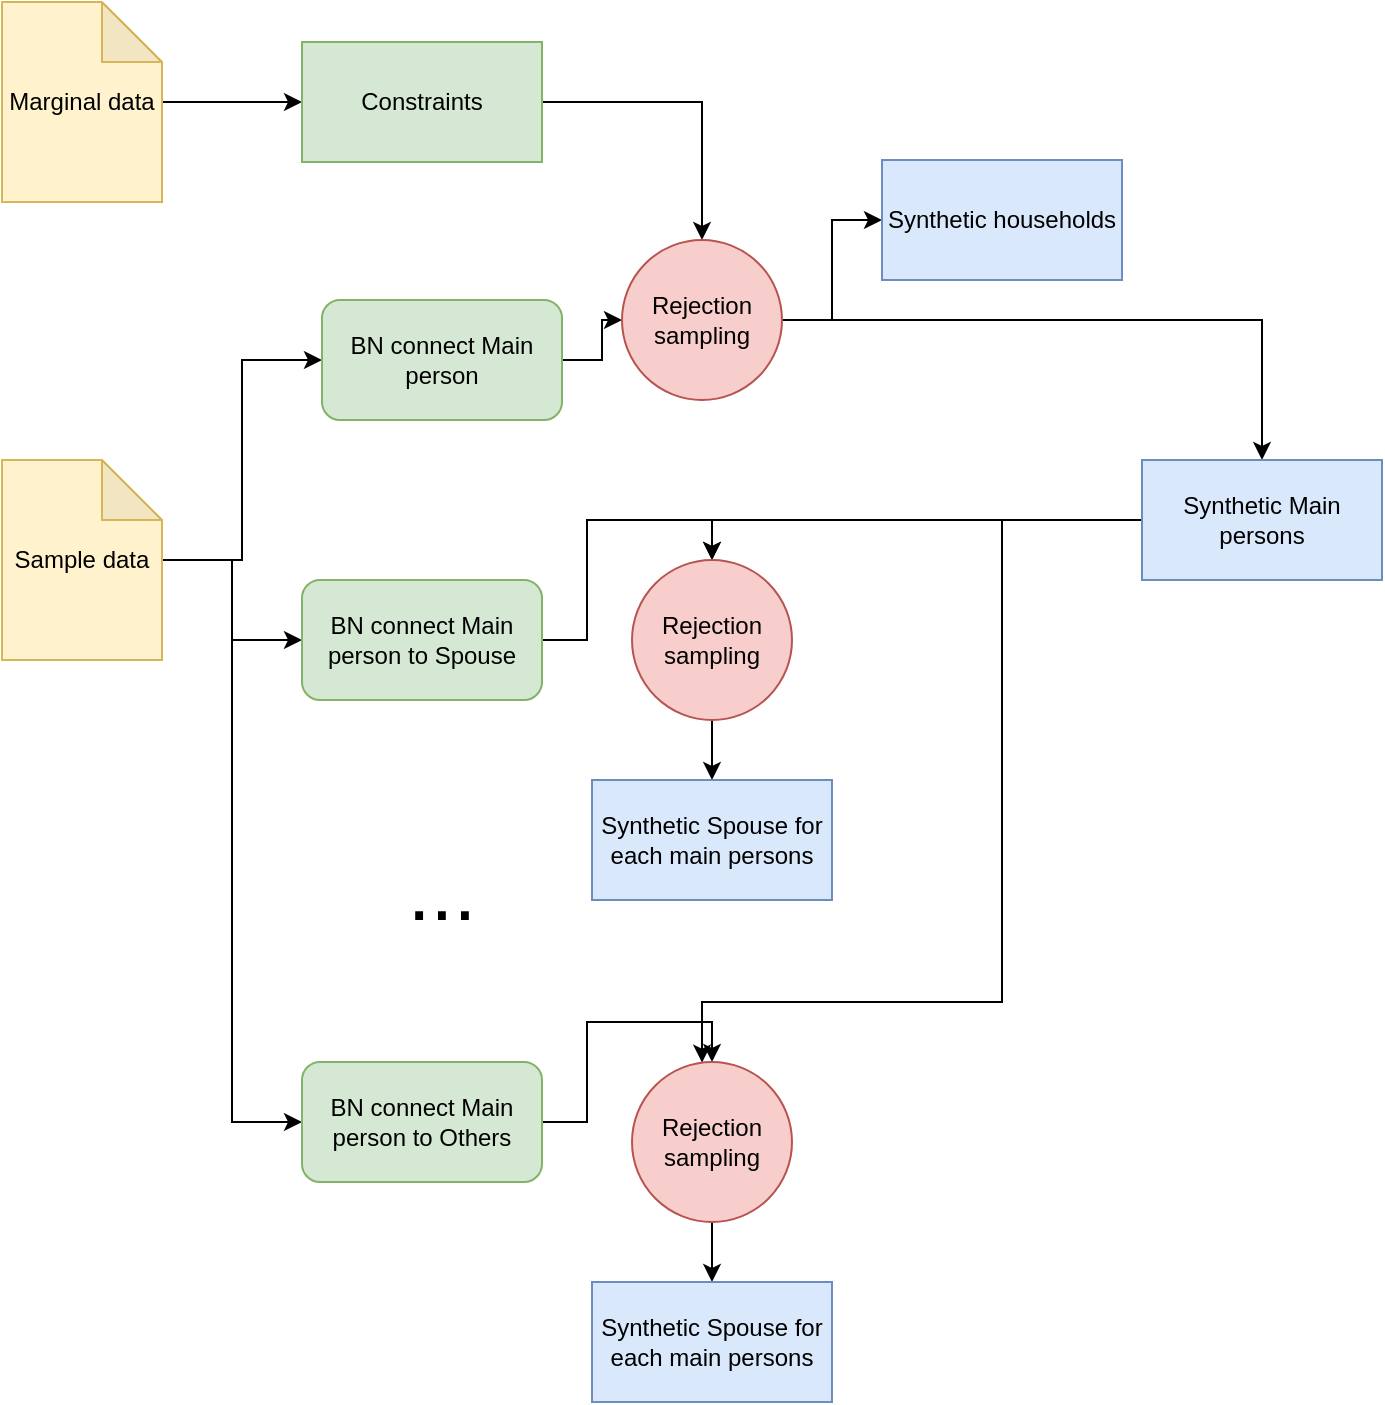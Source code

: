 <mxfile version="22.1.0" type="github">
  <diagram name="Page-1" id="pPup7gwMJS2yfka10D1I">
    <mxGraphModel dx="1259" dy="673" grid="1" gridSize="10" guides="1" tooltips="1" connect="1" arrows="1" fold="1" page="1" pageScale="1" pageWidth="1169" pageHeight="827" math="0" shadow="0">
      <root>
        <mxCell id="0" />
        <mxCell id="1" parent="0" />
        <mxCell id="XKte78jzHV2wWYuJImMG-19" style="edgeStyle=orthogonalEdgeStyle;rounded=0;orthogonalLoop=1;jettySize=auto;html=1;entryX=0;entryY=0.5;entryDx=0;entryDy=0;" edge="1" parent="1" source="XKte78jzHV2wWYuJImMG-1" target="XKte78jzHV2wWYuJImMG-10">
          <mxGeometry relative="1" as="geometry" />
        </mxCell>
        <mxCell id="XKte78jzHV2wWYuJImMG-40" style="edgeStyle=orthogonalEdgeStyle;rounded=0;orthogonalLoop=1;jettySize=auto;html=1;" edge="1" parent="1" source="XKte78jzHV2wWYuJImMG-1" target="XKte78jzHV2wWYuJImMG-11">
          <mxGeometry relative="1" as="geometry" />
        </mxCell>
        <mxCell id="XKte78jzHV2wWYuJImMG-41" style="edgeStyle=orthogonalEdgeStyle;rounded=0;orthogonalLoop=1;jettySize=auto;html=1;entryX=0;entryY=0.5;entryDx=0;entryDy=0;" edge="1" parent="1" source="XKte78jzHV2wWYuJImMG-1" target="XKte78jzHV2wWYuJImMG-12">
          <mxGeometry relative="1" as="geometry" />
        </mxCell>
        <mxCell id="XKte78jzHV2wWYuJImMG-1" value="Sample data" style="shape=note;whiteSpace=wrap;html=1;backgroundOutline=1;darkOpacity=0.05;fillColor=#fff2cc;strokeColor=#d6b656;" vertex="1" parent="1">
          <mxGeometry x="190" y="329" width="80" height="100" as="geometry" />
        </mxCell>
        <mxCell id="XKte78jzHV2wWYuJImMG-42" style="edgeStyle=orthogonalEdgeStyle;rounded=0;orthogonalLoop=1;jettySize=auto;html=1;" edge="1" parent="1" source="XKte78jzHV2wWYuJImMG-2" target="XKte78jzHV2wWYuJImMG-9">
          <mxGeometry relative="1" as="geometry" />
        </mxCell>
        <mxCell id="XKte78jzHV2wWYuJImMG-2" value="Marginal data" style="shape=note;whiteSpace=wrap;html=1;backgroundOutline=1;darkOpacity=0.05;fillColor=#fff2cc;strokeColor=#d6b656;" vertex="1" parent="1">
          <mxGeometry x="190" y="100" width="80" height="100" as="geometry" />
        </mxCell>
        <mxCell id="XKte78jzHV2wWYuJImMG-21" style="edgeStyle=orthogonalEdgeStyle;rounded=0;orthogonalLoop=1;jettySize=auto;html=1;" edge="1" parent="1" source="XKte78jzHV2wWYuJImMG-9" target="XKte78jzHV2wWYuJImMG-13">
          <mxGeometry relative="1" as="geometry" />
        </mxCell>
        <mxCell id="XKte78jzHV2wWYuJImMG-9" value="Constraints" style="rounded=0;whiteSpace=wrap;html=1;fillColor=#d5e8d4;strokeColor=#82b366;" vertex="1" parent="1">
          <mxGeometry x="340" y="120" width="120" height="60" as="geometry" />
        </mxCell>
        <mxCell id="XKte78jzHV2wWYuJImMG-20" style="edgeStyle=orthogonalEdgeStyle;rounded=0;orthogonalLoop=1;jettySize=auto;html=1;entryX=0;entryY=0.5;entryDx=0;entryDy=0;" edge="1" parent="1" source="XKte78jzHV2wWYuJImMG-10" target="XKte78jzHV2wWYuJImMG-13">
          <mxGeometry relative="1" as="geometry" />
        </mxCell>
        <mxCell id="XKte78jzHV2wWYuJImMG-10" value="BN connect Main person" style="rounded=1;whiteSpace=wrap;html=1;fillColor=#d5e8d4;strokeColor=#82b366;" vertex="1" parent="1">
          <mxGeometry x="350" y="249" width="120" height="60" as="geometry" />
        </mxCell>
        <mxCell id="XKte78jzHV2wWYuJImMG-25" style="edgeStyle=orthogonalEdgeStyle;rounded=0;orthogonalLoop=1;jettySize=auto;html=1;entryX=0.5;entryY=0;entryDx=0;entryDy=0;" edge="1" parent="1" source="XKte78jzHV2wWYuJImMG-11" target="XKte78jzHV2wWYuJImMG-17">
          <mxGeometry relative="1" as="geometry" />
        </mxCell>
        <mxCell id="XKte78jzHV2wWYuJImMG-11" value="BN connect Main person to Spouse" style="rounded=1;whiteSpace=wrap;html=1;fillColor=#d5e8d4;strokeColor=#82b366;" vertex="1" parent="1">
          <mxGeometry x="340" y="389" width="120" height="60" as="geometry" />
        </mxCell>
        <mxCell id="XKte78jzHV2wWYuJImMG-39" style="edgeStyle=orthogonalEdgeStyle;rounded=0;orthogonalLoop=1;jettySize=auto;html=1;entryX=0.5;entryY=0;entryDx=0;entryDy=0;" edge="1" parent="1" source="XKte78jzHV2wWYuJImMG-12" target="XKte78jzHV2wWYuJImMG-34">
          <mxGeometry relative="1" as="geometry" />
        </mxCell>
        <mxCell id="XKte78jzHV2wWYuJImMG-12" value="BN connect Main person to Others" style="rounded=1;whiteSpace=wrap;html=1;fillColor=#d5e8d4;strokeColor=#82b366;" vertex="1" parent="1">
          <mxGeometry x="340" y="630" width="120" height="60" as="geometry" />
        </mxCell>
        <mxCell id="XKte78jzHV2wWYuJImMG-22" style="edgeStyle=orthogonalEdgeStyle;rounded=0;orthogonalLoop=1;jettySize=auto;html=1;entryX=0;entryY=0.5;entryDx=0;entryDy=0;" edge="1" parent="1" source="XKte78jzHV2wWYuJImMG-13" target="XKte78jzHV2wWYuJImMG-14">
          <mxGeometry relative="1" as="geometry" />
        </mxCell>
        <mxCell id="XKte78jzHV2wWYuJImMG-23" style="edgeStyle=orthogonalEdgeStyle;rounded=0;orthogonalLoop=1;jettySize=auto;html=1;" edge="1" parent="1" source="XKte78jzHV2wWYuJImMG-13" target="XKte78jzHV2wWYuJImMG-15">
          <mxGeometry relative="1" as="geometry" />
        </mxCell>
        <mxCell id="XKte78jzHV2wWYuJImMG-13" value="Rejection sampling" style="ellipse;whiteSpace=wrap;html=1;aspect=fixed;fillColor=#f8cecc;strokeColor=#b85450;" vertex="1" parent="1">
          <mxGeometry x="500" y="219" width="80" height="80" as="geometry" />
        </mxCell>
        <mxCell id="XKte78jzHV2wWYuJImMG-14" value="Synthetic households" style="rounded=0;whiteSpace=wrap;html=1;fillColor=#dae8fc;strokeColor=#6c8ebf;" vertex="1" parent="1">
          <mxGeometry x="630" y="179" width="120" height="60" as="geometry" />
        </mxCell>
        <mxCell id="XKte78jzHV2wWYuJImMG-24" style="edgeStyle=orthogonalEdgeStyle;rounded=0;orthogonalLoop=1;jettySize=auto;html=1;entryX=0.5;entryY=0;entryDx=0;entryDy=0;" edge="1" parent="1" source="XKte78jzHV2wWYuJImMG-15" target="XKte78jzHV2wWYuJImMG-17">
          <mxGeometry relative="1" as="geometry" />
        </mxCell>
        <mxCell id="XKte78jzHV2wWYuJImMG-36" style="edgeStyle=orthogonalEdgeStyle;rounded=0;orthogonalLoop=1;jettySize=auto;html=1;" edge="1" parent="1" source="XKte78jzHV2wWYuJImMG-15" target="XKte78jzHV2wWYuJImMG-34">
          <mxGeometry relative="1" as="geometry">
            <Array as="points">
              <mxPoint x="690" y="359" />
              <mxPoint x="690" y="600" />
              <mxPoint x="540" y="600" />
            </Array>
          </mxGeometry>
        </mxCell>
        <mxCell id="XKte78jzHV2wWYuJImMG-15" value="Synthetic Main persons" style="rounded=0;whiteSpace=wrap;html=1;fillColor=#dae8fc;strokeColor=#6c8ebf;" vertex="1" parent="1">
          <mxGeometry x="760" y="329" width="120" height="60" as="geometry" />
        </mxCell>
        <mxCell id="XKte78jzHV2wWYuJImMG-26" style="edgeStyle=orthogonalEdgeStyle;rounded=0;orthogonalLoop=1;jettySize=auto;html=1;" edge="1" parent="1" source="XKte78jzHV2wWYuJImMG-17" target="XKte78jzHV2wWYuJImMG-18">
          <mxGeometry relative="1" as="geometry" />
        </mxCell>
        <mxCell id="XKte78jzHV2wWYuJImMG-17" value="Rejection sampling" style="ellipse;whiteSpace=wrap;html=1;aspect=fixed;fillColor=#f8cecc;strokeColor=#b85450;" vertex="1" parent="1">
          <mxGeometry x="505" y="379" width="80" height="80" as="geometry" />
        </mxCell>
        <mxCell id="XKte78jzHV2wWYuJImMG-18" value="Synthetic Spouse for each main persons" style="rounded=0;whiteSpace=wrap;html=1;fillColor=#dae8fc;strokeColor=#6c8ebf;" vertex="1" parent="1">
          <mxGeometry x="485" y="489" width="120" height="60" as="geometry" />
        </mxCell>
        <mxCell id="XKte78jzHV2wWYuJImMG-30" value="&lt;font style=&quot;font-size: 41px;&quot;&gt;...&lt;/font&gt;" style="text;html=1;strokeColor=none;fillColor=none;align=center;verticalAlign=middle;whiteSpace=wrap;rounded=0;" vertex="1" parent="1">
          <mxGeometry x="315" y="530" width="190" height="30" as="geometry" />
        </mxCell>
        <mxCell id="XKte78jzHV2wWYuJImMG-38" style="edgeStyle=orthogonalEdgeStyle;rounded=0;orthogonalLoop=1;jettySize=auto;html=1;entryX=0.5;entryY=0;entryDx=0;entryDy=0;" edge="1" parent="1" source="XKte78jzHV2wWYuJImMG-34" target="XKte78jzHV2wWYuJImMG-35">
          <mxGeometry relative="1" as="geometry" />
        </mxCell>
        <mxCell id="XKte78jzHV2wWYuJImMG-34" value="Rejection sampling" style="ellipse;whiteSpace=wrap;html=1;aspect=fixed;fillColor=#f8cecc;strokeColor=#b85450;" vertex="1" parent="1">
          <mxGeometry x="505" y="630" width="80" height="80" as="geometry" />
        </mxCell>
        <mxCell id="XKte78jzHV2wWYuJImMG-35" value="Synthetic Spouse for each main persons" style="rounded=0;whiteSpace=wrap;html=1;fillColor=#dae8fc;strokeColor=#6c8ebf;" vertex="1" parent="1">
          <mxGeometry x="485" y="740" width="120" height="60" as="geometry" />
        </mxCell>
        <mxCell id="XKte78jzHV2wWYuJImMG-43" style="edgeStyle=orthogonalEdgeStyle;rounded=0;orthogonalLoop=1;jettySize=auto;html=1;exitX=0.5;exitY=1;exitDx=0;exitDy=0;" edge="1" parent="1" source="XKte78jzHV2wWYuJImMG-30" target="XKte78jzHV2wWYuJImMG-30">
          <mxGeometry relative="1" as="geometry" />
        </mxCell>
      </root>
    </mxGraphModel>
  </diagram>
</mxfile>
